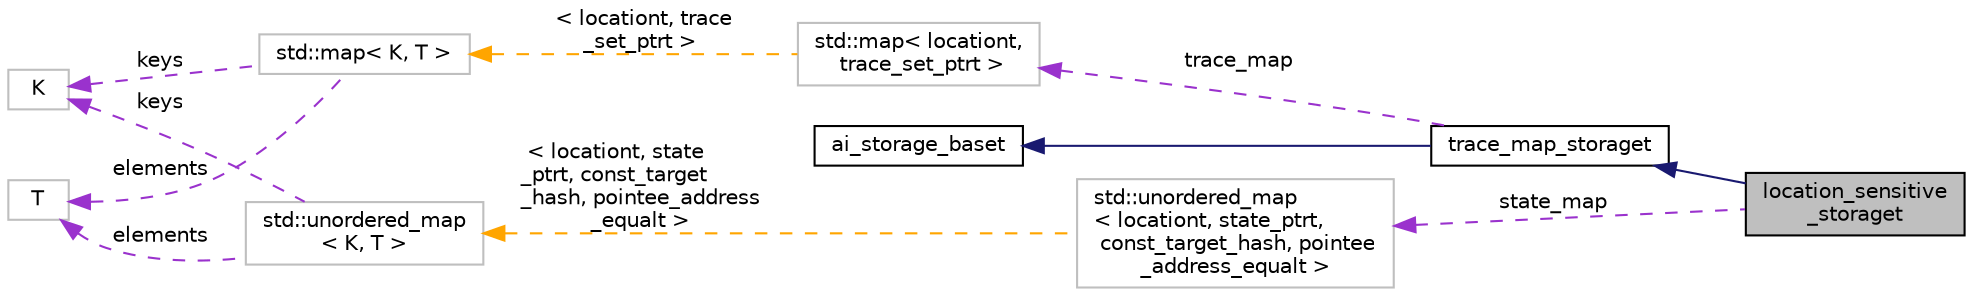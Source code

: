digraph "location_sensitive_storaget"
{
 // LATEX_PDF_SIZE
  bgcolor="transparent";
  edge [fontname="Helvetica",fontsize="10",labelfontname="Helvetica",labelfontsize="10"];
  node [fontname="Helvetica",fontsize="10",shape=record];
  rankdir="LR";
  Node1 [label="location_sensitive\l_storaget",height=0.2,width=0.4,color="black", fillcolor="grey75", style="filled", fontcolor="black",tooltip="The most conventional storage; one domain per location."];
  Node2 -> Node1 [dir="back",color="midnightblue",fontsize="10",style="solid",fontname="Helvetica"];
  Node2 [label="trace_map_storaget",height=0.2,width=0.4,color="black",URL="$classtrace__map__storaget.html",tooltip=" "];
  Node3 -> Node2 [dir="back",color="midnightblue",fontsize="10",style="solid",fontname="Helvetica"];
  Node3 [label="ai_storage_baset",height=0.2,width=0.4,color="black",URL="$classai__storage__baset.html",tooltip="This is the basic interface for storing domains."];
  Node4 -> Node2 [dir="back",color="darkorchid3",fontsize="10",style="dashed",label=" trace_map" ,fontname="Helvetica"];
  Node4 [label="std::map\< locationt,\l trace_set_ptrt \>",height=0.2,width=0.4,color="grey75",tooltip=" "];
  Node5 -> Node4 [dir="back",color="orange",fontsize="10",style="dashed",label=" \< locationt, trace\l_set_ptrt \>" ,fontname="Helvetica"];
  Node5 [label="std::map\< K, T \>",height=0.2,width=0.4,color="grey75",tooltip="STL class."];
  Node6 -> Node5 [dir="back",color="darkorchid3",fontsize="10",style="dashed",label=" keys" ,fontname="Helvetica"];
  Node6 [label="K",height=0.2,width=0.4,color="grey75",tooltip=" "];
  Node7 -> Node5 [dir="back",color="darkorchid3",fontsize="10",style="dashed",label=" elements" ,fontname="Helvetica"];
  Node7 [label="T",height=0.2,width=0.4,color="grey75",tooltip=" "];
  Node8 -> Node1 [dir="back",color="darkorchid3",fontsize="10",style="dashed",label=" state_map" ,fontname="Helvetica"];
  Node8 [label="std::unordered_map\l\< locationt, state_ptrt,\l const_target_hash, pointee\l_address_equalt \>",height=0.2,width=0.4,color="grey75",tooltip=" "];
  Node9 -> Node8 [dir="back",color="orange",fontsize="10",style="dashed",label=" \< locationt, state\l_ptrt, const_target\l_hash, pointee_address\l_equalt \>" ,fontname="Helvetica"];
  Node9 [label="std::unordered_map\l\< K, T \>",height=0.2,width=0.4,color="grey75",tooltip="STL class."];
  Node6 -> Node9 [dir="back",color="darkorchid3",fontsize="10",style="dashed",label=" keys" ,fontname="Helvetica"];
  Node7 -> Node9 [dir="back",color="darkorchid3",fontsize="10",style="dashed",label=" elements" ,fontname="Helvetica"];
}
